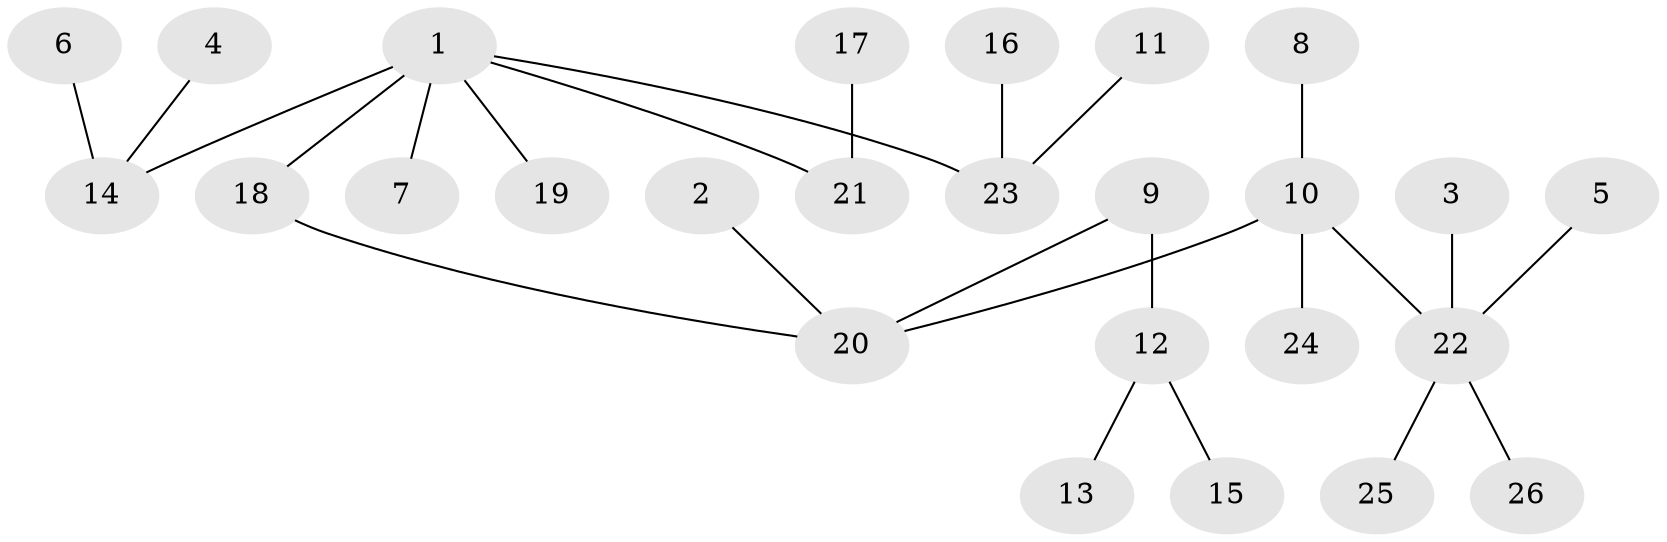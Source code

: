 // original degree distribution, {5: 0.038461538461538464, 4: 0.057692307692307696, 1: 0.5384615384615384, 3: 0.11538461538461539, 6: 0.038461538461538464, 2: 0.21153846153846154}
// Generated by graph-tools (version 1.1) at 2025/26/03/09/25 03:26:26]
// undirected, 26 vertices, 25 edges
graph export_dot {
graph [start="1"]
  node [color=gray90,style=filled];
  1;
  2;
  3;
  4;
  5;
  6;
  7;
  8;
  9;
  10;
  11;
  12;
  13;
  14;
  15;
  16;
  17;
  18;
  19;
  20;
  21;
  22;
  23;
  24;
  25;
  26;
  1 -- 7 [weight=1.0];
  1 -- 14 [weight=1.0];
  1 -- 18 [weight=1.0];
  1 -- 19 [weight=1.0];
  1 -- 21 [weight=1.0];
  1 -- 23 [weight=1.0];
  2 -- 20 [weight=1.0];
  3 -- 22 [weight=1.0];
  4 -- 14 [weight=1.0];
  5 -- 22 [weight=1.0];
  6 -- 14 [weight=1.0];
  8 -- 10 [weight=1.0];
  9 -- 12 [weight=1.0];
  9 -- 20 [weight=1.0];
  10 -- 20 [weight=1.0];
  10 -- 22 [weight=1.0];
  10 -- 24 [weight=1.0];
  11 -- 23 [weight=1.0];
  12 -- 13 [weight=1.0];
  12 -- 15 [weight=1.0];
  16 -- 23 [weight=1.0];
  17 -- 21 [weight=1.0];
  18 -- 20 [weight=1.0];
  22 -- 25 [weight=1.0];
  22 -- 26 [weight=1.0];
}
